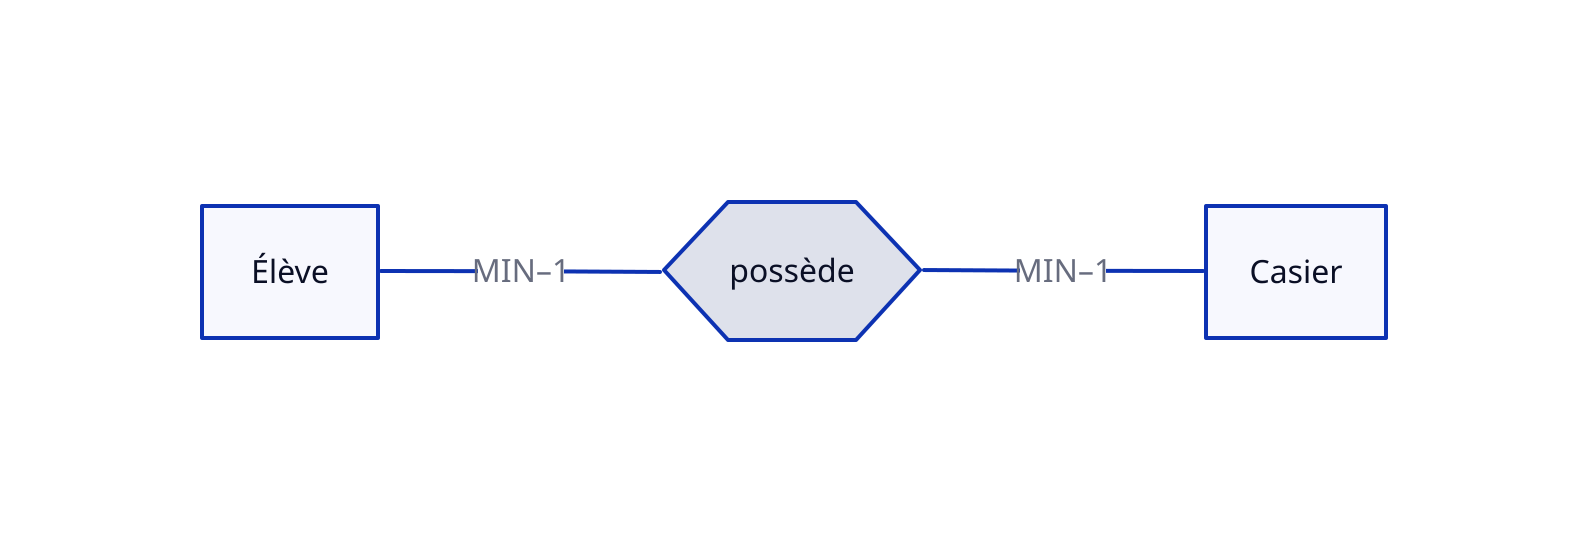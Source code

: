 direction: right

Élève
Casier
possède.shape: hexagon

Élève -- possède: MIN–1
possède -- casier: MIN–1